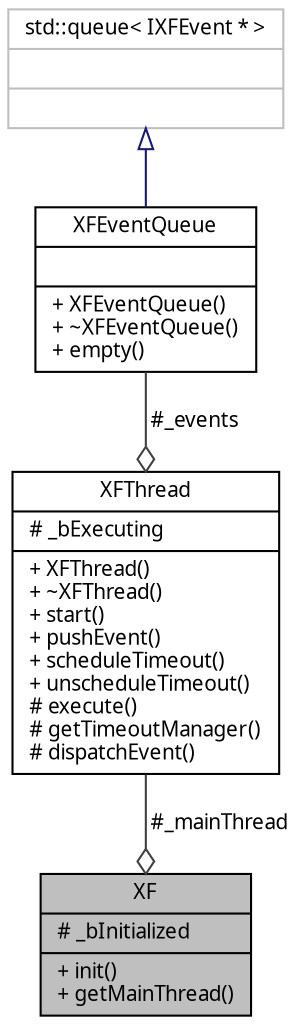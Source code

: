 digraph "XF"
{
  edge [fontname="Helvetia.ttf",fontsize="10",labelfontname="Helvetia.ttf",labelfontsize="10"];
  node [fontname="Helvetia.ttf",fontsize="10",shape=record];
  Node1 [label="{XF\n|# _bInitialized\l|+ init()\l+ getMainThread()\l}",height=0.2,width=0.4,color="black", fillcolor="grey75", style="filled" fontcolor="black"];
  Node2 -> Node1 [color="grey25",fontsize="10",style="solid",label=" #_mainThread" ,arrowhead="odiamond",fontname="Helvetia.ttf"];
  Node2 [label="{XFThread\n|# _bExecuting\l|+ XFThread()\l+ ~XFThread()\l+ start()\l+ pushEvent()\l+ scheduleTimeout()\l+ unscheduleTimeout()\l# execute()\l# getTimeoutManager()\l# dispatchEvent()\l}",height=0.2,width=0.4,color="black", fillcolor="white", style="filled",URL="$class_x_f_thread.html"];
  Node3 -> Node2 [color="grey25",fontsize="10",style="solid",label=" #_events" ,arrowhead="odiamond",fontname="Helvetia.ttf"];
  Node3 [label="{XFEventQueue\n||+ XFEventQueue()\l+ ~XFEventQueue()\l+ empty()\l}",height=0.2,width=0.4,color="black", fillcolor="white", style="filled",URL="$class_x_f_event_queue.html"];
  Node4 -> Node3 [dir="back",color="midnightblue",fontsize="10",style="solid",arrowtail="onormal",fontname="Helvetia.ttf"];
  Node4 [label="{std::queue\< IXFEvent * \>\n||}",height=0.2,width=0.4,color="grey75", fillcolor="white", style="filled"];
}
